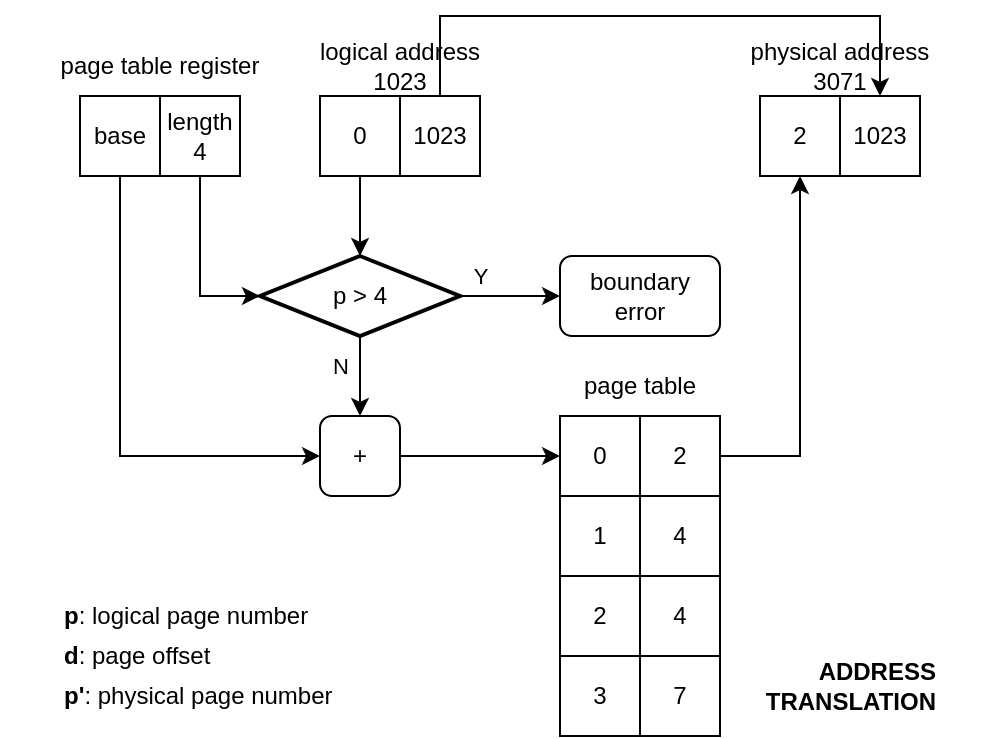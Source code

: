 <mxfile version="27.1.1">
  <diagram name="第 1 页" id="h1xxf2oran17IMzUZSs9">
    <mxGraphModel dx="2253" dy="790" grid="1" gridSize="10" guides="1" tooltips="1" connect="1" arrows="1" fold="1" page="1" pageScale="1" pageWidth="827" pageHeight="1169" math="0" shadow="0">
      <root>
        <mxCell id="0" />
        <mxCell id="1" parent="0" />
        <mxCell id="W67yTYTHdaAG88P1Xub5-19" value="" style="group" parent="1" vertex="1" connectable="0">
          <mxGeometry x="-40" y="130" width="160" height="70" as="geometry" />
        </mxCell>
        <mxCell id="W67yTYTHdaAG88P1Xub5-1" value="base" style="rounded=0;whiteSpace=wrap;html=1;" parent="W67yTYTHdaAG88P1Xub5-19" vertex="1">
          <mxGeometry x="40" y="30" width="40" height="40" as="geometry" />
        </mxCell>
        <mxCell id="W67yTYTHdaAG88P1Xub5-2" value="length&lt;br&gt;4" style="rounded=0;whiteSpace=wrap;html=1;" parent="W67yTYTHdaAG88P1Xub5-19" vertex="1">
          <mxGeometry x="80" y="30" width="40" height="40" as="geometry" />
        </mxCell>
        <mxCell id="W67yTYTHdaAG88P1Xub5-3" value="page table register" style="text;html=1;align=center;verticalAlign=middle;whiteSpace=wrap;rounded=0;" parent="W67yTYTHdaAG88P1Xub5-19" vertex="1">
          <mxGeometry x="20" width="120" height="30" as="geometry" />
        </mxCell>
        <mxCell id="W67yTYTHdaAG88P1Xub5-20" style="edgeStyle=orthogonalEdgeStyle;rounded=0;orthogonalLoop=1;jettySize=auto;html=1;exitX=0.5;exitY=0;exitDx=0;exitDy=0;entryX=0.5;entryY=0;entryDx=0;entryDy=0;" parent="1" source="W67yTYTHdaAG88P1Xub5-5" target="W67yTYTHdaAG88P1Xub5-18" edge="1">
          <mxGeometry relative="1" as="geometry">
            <Array as="points">
              <mxPoint x="200" y="120" />
              <mxPoint x="680" y="120" />
            </Array>
          </mxGeometry>
        </mxCell>
        <mxCell id="W67yTYTHdaAG88P1Xub5-34" value="" style="edgeStyle=orthogonalEdgeStyle;rounded=0;orthogonalLoop=1;jettySize=auto;html=1;" parent="1" source="W67yTYTHdaAG88P1Xub5-21" target="W67yTYTHdaAG88P1Xub5-28" edge="1">
          <mxGeometry relative="1" as="geometry" />
        </mxCell>
        <mxCell id="W67yTYTHdaAG88P1Xub5-38" value="N" style="edgeLabel;html=1;align=center;verticalAlign=middle;resizable=0;points=[];" parent="W67yTYTHdaAG88P1Xub5-34" vertex="1" connectable="0">
          <mxGeometry x="-0.25" y="1" relative="1" as="geometry">
            <mxPoint x="-11" as="offset" />
          </mxGeometry>
        </mxCell>
        <mxCell id="W67yTYTHdaAG88P1Xub5-51" style="edgeStyle=orthogonalEdgeStyle;rounded=0;orthogonalLoop=1;jettySize=auto;html=1;exitX=1;exitY=0.5;exitDx=0;exitDy=0;exitPerimeter=0;entryX=0;entryY=0.5;entryDx=0;entryDy=0;" parent="1" source="W67yTYTHdaAG88P1Xub5-21" target="W67yTYTHdaAG88P1Xub5-39" edge="1">
          <mxGeometry relative="1" as="geometry" />
        </mxCell>
        <mxCell id="W67yTYTHdaAG88P1Xub5-52" value="Y" style="edgeLabel;html=1;align=center;verticalAlign=middle;resizable=0;points=[];" parent="W67yTYTHdaAG88P1Xub5-51" vertex="1" connectable="0">
          <mxGeometry x="-0.24" y="4" relative="1" as="geometry">
            <mxPoint x="-9" y="-6" as="offset" />
          </mxGeometry>
        </mxCell>
        <mxCell id="W67yTYTHdaAG88P1Xub5-21" value="p &amp;gt; 4" style="strokeWidth=2;html=1;shape=mxgraph.flowchart.decision;whiteSpace=wrap;" parent="1" vertex="1">
          <mxGeometry x="90" y="240" width="100" height="40" as="geometry" />
        </mxCell>
        <mxCell id="W67yTYTHdaAG88P1Xub5-27" style="edgeStyle=orthogonalEdgeStyle;rounded=0;orthogonalLoop=1;jettySize=auto;html=1;exitX=1;exitY=0.5;exitDx=0;exitDy=0;" parent="1" source="W67yTYTHdaAG88P1Xub5-6" target="W67yTYTHdaAG88P1Xub5-17" edge="1">
          <mxGeometry relative="1" as="geometry" />
        </mxCell>
        <mxCell id="W67yTYTHdaAG88P1Xub5-36" style="edgeStyle=orthogonalEdgeStyle;rounded=0;orthogonalLoop=1;jettySize=auto;html=1;exitX=1;exitY=0.5;exitDx=0;exitDy=0;entryX=0;entryY=0.5;entryDx=0;entryDy=0;" parent="1" source="W67yTYTHdaAG88P1Xub5-28" target="W67yTYTHdaAG88P1Xub5-10" edge="1">
          <mxGeometry relative="1" as="geometry" />
        </mxCell>
        <mxCell id="W67yTYTHdaAG88P1Xub5-28" value="+" style="rounded=1;whiteSpace=wrap;html=1;" parent="1" vertex="1">
          <mxGeometry x="120" y="320" width="40" height="40" as="geometry" />
        </mxCell>
        <mxCell id="W67yTYTHdaAG88P1Xub5-31" style="edgeStyle=orthogonalEdgeStyle;rounded=0;orthogonalLoop=1;jettySize=auto;html=1;exitX=0.5;exitY=1;exitDx=0;exitDy=0;entryX=0;entryY=0.5;entryDx=0;entryDy=0;entryPerimeter=0;" parent="1" source="W67yTYTHdaAG88P1Xub5-2" target="W67yTYTHdaAG88P1Xub5-21" edge="1">
          <mxGeometry relative="1" as="geometry" />
        </mxCell>
        <mxCell id="W67yTYTHdaAG88P1Xub5-35" style="edgeStyle=orthogonalEdgeStyle;rounded=0;orthogonalLoop=1;jettySize=auto;html=1;exitX=0.5;exitY=1;exitDx=0;exitDy=0;entryX=0;entryY=0.5;entryDx=0;entryDy=0;" parent="1" source="W67yTYTHdaAG88P1Xub5-1" target="W67yTYTHdaAG88P1Xub5-28" edge="1">
          <mxGeometry relative="1" as="geometry" />
        </mxCell>
        <mxCell id="W67yTYTHdaAG88P1Xub5-39" value="boundary error" style="rounded=1;whiteSpace=wrap;html=1;" parent="1" vertex="1">
          <mxGeometry x="240" y="240" width="80" height="40" as="geometry" />
        </mxCell>
        <mxCell id="W67yTYTHdaAG88P1Xub5-44" value="" style="group" parent="1" vertex="1" connectable="0">
          <mxGeometry x="110" y="130" width="100" height="70" as="geometry" />
        </mxCell>
        <mxCell id="W67yTYTHdaAG88P1Xub5-15" value="" style="group" parent="W67yTYTHdaAG88P1Xub5-44" vertex="1" connectable="0">
          <mxGeometry x="10" y="30" width="80" height="40" as="geometry" />
        </mxCell>
        <mxCell id="W67yTYTHdaAG88P1Xub5-4" value="0" style="rounded=0;whiteSpace=wrap;html=1;" parent="W67yTYTHdaAG88P1Xub5-15" vertex="1">
          <mxGeometry width="40" height="40" as="geometry" />
        </mxCell>
        <mxCell id="W67yTYTHdaAG88P1Xub5-5" value="1023" style="rounded=0;whiteSpace=wrap;html=1;" parent="W67yTYTHdaAG88P1Xub5-15" vertex="1">
          <mxGeometry x="40" width="40" height="40" as="geometry" />
        </mxCell>
        <mxCell id="W67yTYTHdaAG88P1Xub5-43" value="logical address 1023" style="text;html=1;align=center;verticalAlign=middle;whiteSpace=wrap;rounded=0;" parent="W67yTYTHdaAG88P1Xub5-44" vertex="1">
          <mxGeometry width="100" height="30" as="geometry" />
        </mxCell>
        <mxCell id="W67yTYTHdaAG88P1Xub5-46" value="" style="group" parent="1" vertex="1" connectable="0">
          <mxGeometry x="300" y="130" width="160" height="70" as="geometry" />
        </mxCell>
        <mxCell id="W67yTYTHdaAG88P1Xub5-16" value="" style="group" parent="W67yTYTHdaAG88P1Xub5-46" vertex="1" connectable="0">
          <mxGeometry y="30" width="160" height="40" as="geometry" />
        </mxCell>
        <mxCell id="W67yTYTHdaAG88P1Xub5-17" value="2" style="rounded=0;whiteSpace=wrap;html=1;" parent="W67yTYTHdaAG88P1Xub5-16" vertex="1">
          <mxGeometry x="40" width="40" height="40" as="geometry" />
        </mxCell>
        <mxCell id="W67yTYTHdaAG88P1Xub5-18" value="1023" style="rounded=0;whiteSpace=wrap;html=1;" parent="W67yTYTHdaAG88P1Xub5-16" vertex="1">
          <mxGeometry x="80" width="40" height="40" as="geometry" />
        </mxCell>
        <mxCell id="W67yTYTHdaAG88P1Xub5-45" value="physical address 3071" style="text;html=1;align=center;verticalAlign=middle;whiteSpace=wrap;rounded=0;" parent="W67yTYTHdaAG88P1Xub5-46" vertex="1">
          <mxGeometry x="25" width="110" height="30" as="geometry" />
        </mxCell>
        <mxCell id="W67yTYTHdaAG88P1Xub5-50" style="edgeStyle=orthogonalEdgeStyle;rounded=0;orthogonalLoop=1;jettySize=auto;html=1;exitX=0.5;exitY=1;exitDx=0;exitDy=0;entryX=0.5;entryY=0;entryDx=0;entryDy=0;entryPerimeter=0;" parent="1" source="W67yTYTHdaAG88P1Xub5-4" target="W67yTYTHdaAG88P1Xub5-21" edge="1">
          <mxGeometry relative="1" as="geometry" />
        </mxCell>
        <mxCell id="W67yTYTHdaAG88P1Xub5-54" value="" style="group" parent="1" vertex="1" connectable="0">
          <mxGeometry x="-10" y="410" width="160" height="60" as="geometry" />
        </mxCell>
        <mxCell id="W67yTYTHdaAG88P1Xub5-47" value="&lt;b&gt;p&lt;/b&gt;: logical page number" style="text;html=1;align=left;verticalAlign=middle;whiteSpace=wrap;rounded=0;" parent="W67yTYTHdaAG88P1Xub5-54" vertex="1">
          <mxGeometry width="160" height="20" as="geometry" />
        </mxCell>
        <mxCell id="W67yTYTHdaAG88P1Xub5-48" value="&lt;b&gt;d&lt;/b&gt;: page offset" style="text;html=1;align=left;verticalAlign=middle;whiteSpace=wrap;rounded=0;" parent="W67yTYTHdaAG88P1Xub5-54" vertex="1">
          <mxGeometry y="20" width="160" height="20" as="geometry" />
        </mxCell>
        <mxCell id="W67yTYTHdaAG88P1Xub5-53" value="&lt;b&gt;p&#39;&lt;/b&gt;: physical page number" style="text;html=1;align=left;verticalAlign=middle;whiteSpace=wrap;rounded=0;" parent="W67yTYTHdaAG88P1Xub5-54" vertex="1">
          <mxGeometry y="40" width="160" height="20" as="geometry" />
        </mxCell>
        <mxCell id="W67yTYTHdaAG88P1Xub5-55" value="page table" style="text;html=1;align=center;verticalAlign=middle;whiteSpace=wrap;rounded=0;" parent="1" vertex="1">
          <mxGeometry x="250" y="290" width="60" height="30" as="geometry" />
        </mxCell>
        <mxCell id="W67yTYTHdaAG88P1Xub5-56" value="" style="group" parent="1" vertex="1" connectable="0">
          <mxGeometry x="240" y="320" width="80" height="160" as="geometry" />
        </mxCell>
        <mxCell id="W67yTYTHdaAG88P1Xub5-6" value="2" style="rounded=0;whiteSpace=wrap;html=1;" parent="W67yTYTHdaAG88P1Xub5-56" vertex="1">
          <mxGeometry x="40" width="40" height="40" as="geometry" />
        </mxCell>
        <mxCell id="W67yTYTHdaAG88P1Xub5-7" value="4" style="rounded=0;whiteSpace=wrap;html=1;" parent="W67yTYTHdaAG88P1Xub5-56" vertex="1">
          <mxGeometry x="40" y="40" width="40" height="40" as="geometry" />
        </mxCell>
        <mxCell id="W67yTYTHdaAG88P1Xub5-8" value="4" style="rounded=0;whiteSpace=wrap;html=1;" parent="W67yTYTHdaAG88P1Xub5-56" vertex="1">
          <mxGeometry x="40" y="80" width="40" height="40" as="geometry" />
        </mxCell>
        <mxCell id="W67yTYTHdaAG88P1Xub5-9" value="7" style="rounded=0;whiteSpace=wrap;html=1;" parent="W67yTYTHdaAG88P1Xub5-56" vertex="1">
          <mxGeometry x="40" y="120" width="40" height="40" as="geometry" />
        </mxCell>
        <mxCell id="W67yTYTHdaAG88P1Xub5-10" value="0" style="rounded=0;whiteSpace=wrap;html=1;" parent="W67yTYTHdaAG88P1Xub5-56" vertex="1">
          <mxGeometry width="40" height="40" as="geometry" />
        </mxCell>
        <mxCell id="W67yTYTHdaAG88P1Xub5-11" value="1" style="rounded=0;whiteSpace=wrap;html=1;" parent="W67yTYTHdaAG88P1Xub5-56" vertex="1">
          <mxGeometry y="40" width="40" height="40" as="geometry" />
        </mxCell>
        <mxCell id="W67yTYTHdaAG88P1Xub5-12" value="2" style="rounded=0;whiteSpace=wrap;html=1;" parent="W67yTYTHdaAG88P1Xub5-56" vertex="1">
          <mxGeometry y="80" width="40" height="40" as="geometry" />
        </mxCell>
        <mxCell id="W67yTYTHdaAG88P1Xub5-13" value="3" style="rounded=0;whiteSpace=wrap;html=1;" parent="W67yTYTHdaAG88P1Xub5-56" vertex="1">
          <mxGeometry y="120" width="40" height="40" as="geometry" />
        </mxCell>
        <mxCell id="W67yTYTHdaAG88P1Xub5-58" value="&lt;b&gt;ADDRESS&lt;br&gt;TRANSLATION&lt;/b&gt;" style="text;html=1;align=right;verticalAlign=middle;whiteSpace=wrap;rounded=0;" parent="1" vertex="1">
          <mxGeometry x="370" y="440" width="60" height="30" as="geometry" />
        </mxCell>
      </root>
    </mxGraphModel>
  </diagram>
</mxfile>

